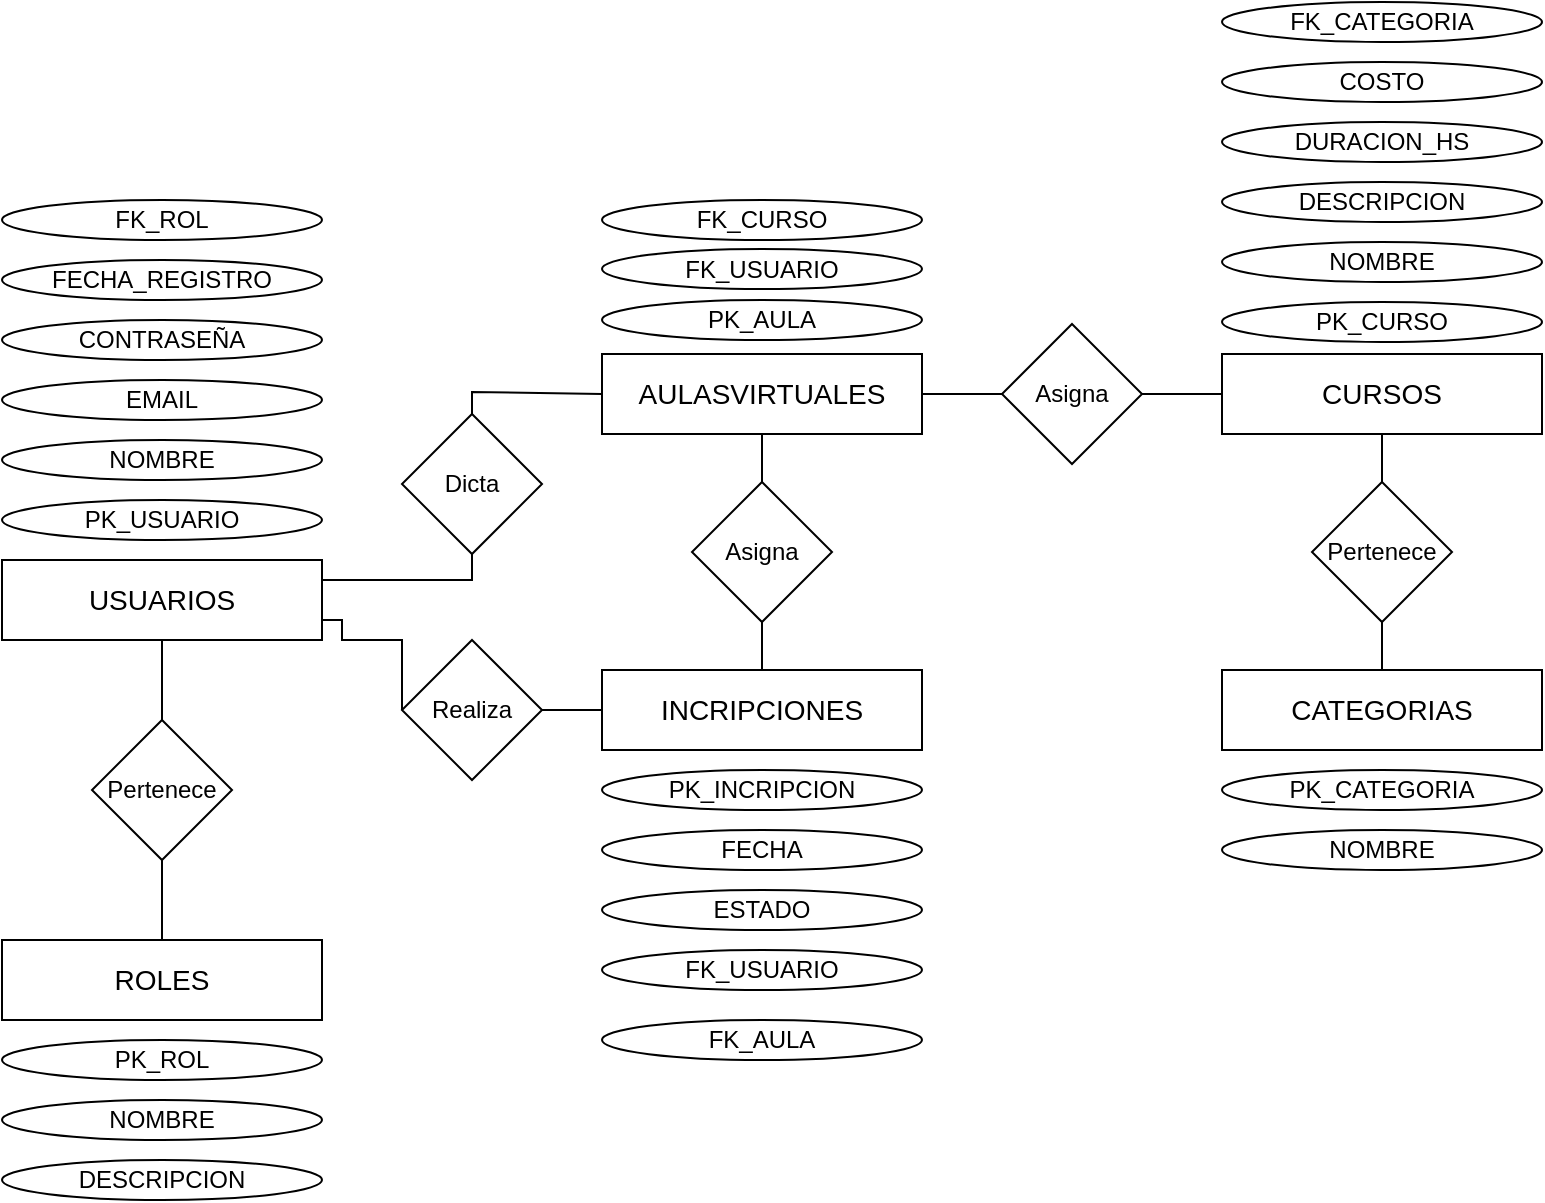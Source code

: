 <mxfile version="24.8.0">
  <diagram name="Página-1" id="9a275r4qv3ik05h2t5Ud">
    <mxGraphModel dx="934" dy="1704" grid="1" gridSize="10" guides="1" tooltips="1" connect="1" arrows="1" fold="1" page="1" pageScale="1" pageWidth="827" pageHeight="1169" math="0" shadow="0">
      <root>
        <mxCell id="0" />
        <mxCell id="1" parent="0" />
        <mxCell id="twbi2xWV4dYVUT5mhdAC-1" value="&lt;font style=&quot;font-size: 14px;&quot;&gt;USUARIOS&lt;/font&gt;" style="rounded=0;whiteSpace=wrap;html=1;" parent="1" vertex="1">
          <mxGeometry x="20" y="220" width="160" height="40" as="geometry" />
        </mxCell>
        <mxCell id="fl2NYGMa0zHFTZ681w7x-1" value="&lt;font style=&quot;font-size: 14px;&quot;&gt;CURSOS&lt;/font&gt;" style="rounded=0;whiteSpace=wrap;html=1;" parent="1" vertex="1">
          <mxGeometry x="630" y="117" width="160" height="40" as="geometry" />
        </mxCell>
        <mxCell id="fl2NYGMa0zHFTZ681w7x-2" value="&lt;font style=&quot;font-size: 14px;&quot;&gt;INCRIPCIONES&lt;/font&gt;" style="rounded=0;whiteSpace=wrap;html=1;" parent="1" vertex="1">
          <mxGeometry x="320" y="275" width="160" height="40" as="geometry" />
        </mxCell>
        <mxCell id="fl2NYGMa0zHFTZ681w7x-3" value="&lt;font style=&quot;font-size: 14px;&quot;&gt;CATEGORIAS&lt;/font&gt;" style="rounded=0;whiteSpace=wrap;html=1;" parent="1" vertex="1">
          <mxGeometry x="630" y="275" width="160" height="40" as="geometry" />
        </mxCell>
        <mxCell id="fl2NYGMa0zHFTZ681w7x-4" value="&lt;font style=&quot;font-size: 14px;&quot;&gt;ROLES&lt;/font&gt;" style="rounded=0;whiteSpace=wrap;html=1;" parent="1" vertex="1">
          <mxGeometry x="20" y="410" width="160" height="40" as="geometry" />
        </mxCell>
        <mxCell id="Gb4qwzsyq6n0iIfKKvHN-1" value="PK_ROL" style="ellipse;whiteSpace=wrap;html=1;" vertex="1" parent="1">
          <mxGeometry x="20" y="460" width="160" height="20" as="geometry" />
        </mxCell>
        <mxCell id="Gb4qwzsyq6n0iIfKKvHN-2" value="PK_USUARIO" style="ellipse;whiteSpace=wrap;html=1;" vertex="1" parent="1">
          <mxGeometry x="20" y="190" width="160" height="20" as="geometry" />
        </mxCell>
        <mxCell id="Gb4qwzsyq6n0iIfKKvHN-3" value="PK_INCRIPCION" style="ellipse;whiteSpace=wrap;html=1;" vertex="1" parent="1">
          <mxGeometry x="320" y="325" width="160" height="20" as="geometry" />
        </mxCell>
        <mxCell id="Gb4qwzsyq6n0iIfKKvHN-4" value="PK_CURSO" style="ellipse;whiteSpace=wrap;html=1;" vertex="1" parent="1">
          <mxGeometry x="630" y="91" width="160" height="20" as="geometry" />
        </mxCell>
        <mxCell id="Gb4qwzsyq6n0iIfKKvHN-5" value="PK_CATEGORIA" style="ellipse;whiteSpace=wrap;html=1;" vertex="1" parent="1">
          <mxGeometry x="630" y="325" width="160" height="20" as="geometry" />
        </mxCell>
        <mxCell id="Gb4qwzsyq6n0iIfKKvHN-6" value="Pertenece" style="rhombus;whiteSpace=wrap;html=1;" vertex="1" parent="1">
          <mxGeometry x="65" y="300" width="70" height="70" as="geometry" />
        </mxCell>
        <mxCell id="Gb4qwzsyq6n0iIfKKvHN-10" value="" style="endArrow=none;html=1;rounded=0;exitX=0.5;exitY=0;exitDx=0;exitDy=0;entryX=0.5;entryY=1;entryDx=0;entryDy=0;" edge="1" parent="1" source="fl2NYGMa0zHFTZ681w7x-4" target="Gb4qwzsyq6n0iIfKKvHN-6">
          <mxGeometry width="50" height="50" relative="1" as="geometry">
            <mxPoint x="290" y="410" as="sourcePoint" />
            <mxPoint x="340" y="360" as="targetPoint" />
          </mxGeometry>
        </mxCell>
        <mxCell id="Gb4qwzsyq6n0iIfKKvHN-11" value="" style="endArrow=none;html=1;rounded=0;exitX=0.5;exitY=0;exitDx=0;exitDy=0;entryX=0.5;entryY=1;entryDx=0;entryDy=0;" edge="1" parent="1" source="Gb4qwzsyq6n0iIfKKvHN-6" target="twbi2xWV4dYVUT5mhdAC-1">
          <mxGeometry width="50" height="50" relative="1" as="geometry">
            <mxPoint x="300" y="420" as="sourcePoint" />
            <mxPoint x="350" y="370" as="targetPoint" />
          </mxGeometry>
        </mxCell>
        <mxCell id="Gb4qwzsyq6n0iIfKKvHN-12" value="" style="endArrow=none;html=1;rounded=0;entryX=0;entryY=0.5;entryDx=0;entryDy=0;exitX=1;exitY=0.75;exitDx=0;exitDy=0;" edge="1" parent="1" source="twbi2xWV4dYVUT5mhdAC-1" target="Gb4qwzsyq6n0iIfKKvHN-18">
          <mxGeometry width="50" height="50" relative="1" as="geometry">
            <mxPoint x="220" y="230" as="sourcePoint" />
            <mxPoint x="224" y="240" as="targetPoint" />
            <Array as="points">
              <mxPoint x="190" y="250" />
              <mxPoint x="190" y="260" />
              <mxPoint x="220" y="260" />
            </Array>
          </mxGeometry>
        </mxCell>
        <mxCell id="Gb4qwzsyq6n0iIfKKvHN-13" value="" style="endArrow=none;html=1;rounded=0;exitX=1;exitY=0.5;exitDx=0;exitDy=0;entryX=0;entryY=0.5;entryDx=0;entryDy=0;" edge="1" parent="1" source="Gb4qwzsyq6n0iIfKKvHN-18" target="fl2NYGMa0zHFTZ681w7x-2">
          <mxGeometry width="50" height="50" relative="1" as="geometry">
            <mxPoint x="264.0" y="295" as="sourcePoint" />
            <mxPoint x="374" y="445" as="targetPoint" />
          </mxGeometry>
        </mxCell>
        <mxCell id="Gb4qwzsyq6n0iIfKKvHN-18" value="Realiza" style="rhombus;whiteSpace=wrap;html=1;" vertex="1" parent="1">
          <mxGeometry x="220" y="260" width="70" height="70" as="geometry" />
        </mxCell>
        <mxCell id="Gb4qwzsyq6n0iIfKKvHN-20" value="Pertenece" style="rhombus;whiteSpace=wrap;html=1;" vertex="1" parent="1">
          <mxGeometry x="675" y="181" width="70" height="70" as="geometry" />
        </mxCell>
        <mxCell id="Gb4qwzsyq6n0iIfKKvHN-22" value="NOMBRE" style="ellipse;whiteSpace=wrap;html=1;" vertex="1" parent="1">
          <mxGeometry x="20" y="490" width="160" height="20" as="geometry" />
        </mxCell>
        <mxCell id="Gb4qwzsyq6n0iIfKKvHN-23" value="DESCRIPCION" style="ellipse;whiteSpace=wrap;html=1;" vertex="1" parent="1">
          <mxGeometry x="20" y="520" width="160" height="20" as="geometry" />
        </mxCell>
        <mxCell id="Gb4qwzsyq6n0iIfKKvHN-24" value="NOMBRE" style="ellipse;whiteSpace=wrap;html=1;" vertex="1" parent="1">
          <mxGeometry x="630" y="355" width="160" height="20" as="geometry" />
        </mxCell>
        <mxCell id="Gb4qwzsyq6n0iIfKKvHN-25" value="ESTADO" style="ellipse;whiteSpace=wrap;html=1;" vertex="1" parent="1">
          <mxGeometry x="320" y="385" width="160" height="20" as="geometry" />
        </mxCell>
        <mxCell id="Gb4qwzsyq6n0iIfKKvHN-26" value="FECHA" style="ellipse;whiteSpace=wrap;html=1;" vertex="1" parent="1">
          <mxGeometry x="320" y="355" width="160" height="20" as="geometry" />
        </mxCell>
        <mxCell id="Gb4qwzsyq6n0iIfKKvHN-27" value="FK_USUARIO" style="ellipse;whiteSpace=wrap;html=1;" vertex="1" parent="1">
          <mxGeometry x="320" y="415" width="160" height="20" as="geometry" />
        </mxCell>
        <mxCell id="Gb4qwzsyq6n0iIfKKvHN-29" value="NOMBRE" style="ellipse;whiteSpace=wrap;html=1;" vertex="1" parent="1">
          <mxGeometry x="630" y="61" width="160" height="20" as="geometry" />
        </mxCell>
        <mxCell id="Gb4qwzsyq6n0iIfKKvHN-30" value="DESCRIPCION" style="ellipse;whiteSpace=wrap;html=1;" vertex="1" parent="1">
          <mxGeometry x="630" y="31" width="160" height="20" as="geometry" />
        </mxCell>
        <mxCell id="Gb4qwzsyq6n0iIfKKvHN-31" value="DURACION_HS" style="ellipse;whiteSpace=wrap;html=1;" vertex="1" parent="1">
          <mxGeometry x="630" y="1" width="160" height="20" as="geometry" />
        </mxCell>
        <mxCell id="Gb4qwzsyq6n0iIfKKvHN-32" value="COSTO" style="ellipse;whiteSpace=wrap;html=1;" vertex="1" parent="1">
          <mxGeometry x="630" y="-29" width="160" height="20" as="geometry" />
        </mxCell>
        <mxCell id="Gb4qwzsyq6n0iIfKKvHN-33" value="FK_CATEGORIA" style="ellipse;whiteSpace=wrap;html=1;" vertex="1" parent="1">
          <mxGeometry x="630" y="-59" width="160" height="20" as="geometry" />
        </mxCell>
        <mxCell id="Gb4qwzsyq6n0iIfKKvHN-34" value="NOMBRE" style="ellipse;whiteSpace=wrap;html=1;" vertex="1" parent="1">
          <mxGeometry x="20" y="160" width="160" height="20" as="geometry" />
        </mxCell>
        <mxCell id="Gb4qwzsyq6n0iIfKKvHN-35" value="EMAIL" style="ellipse;whiteSpace=wrap;html=1;" vertex="1" parent="1">
          <mxGeometry x="20" y="130" width="160" height="20" as="geometry" />
        </mxCell>
        <mxCell id="Gb4qwzsyq6n0iIfKKvHN-36" value="CONTRASEÑA" style="ellipse;whiteSpace=wrap;html=1;" vertex="1" parent="1">
          <mxGeometry x="20" y="100" width="160" height="20" as="geometry" />
        </mxCell>
        <mxCell id="Gb4qwzsyq6n0iIfKKvHN-37" value="FECHA_REGISTRO" style="ellipse;whiteSpace=wrap;html=1;" vertex="1" parent="1">
          <mxGeometry x="20" y="70" width="160" height="20" as="geometry" />
        </mxCell>
        <mxCell id="Gb4qwzsyq6n0iIfKKvHN-38" value="FK_ROL" style="ellipse;whiteSpace=wrap;html=1;" vertex="1" parent="1">
          <mxGeometry x="20" y="40" width="160" height="20" as="geometry" />
        </mxCell>
        <mxCell id="Gb4qwzsyq6n0iIfKKvHN-42" value="Dicta" style="rhombus;whiteSpace=wrap;html=1;" vertex="1" parent="1">
          <mxGeometry x="220" y="147" width="70" height="70" as="geometry" />
        </mxCell>
        <mxCell id="Gb4qwzsyq6n0iIfKKvHN-45" value="" style="endArrow=none;html=1;rounded=0;exitX=0.5;exitY=0;exitDx=0;exitDy=0;entryX=0;entryY=0.5;entryDx=0;entryDy=0;" edge="1" parent="1" source="Gb4qwzsyq6n0iIfKKvHN-42" target="Gb4qwzsyq6n0iIfKKvHN-50">
          <mxGeometry width="50" height="50" relative="1" as="geometry">
            <mxPoint x="240" y="100" as="sourcePoint" />
            <mxPoint x="300" y="136" as="targetPoint" />
            <Array as="points">
              <mxPoint x="255" y="136" />
            </Array>
          </mxGeometry>
        </mxCell>
        <mxCell id="Gb4qwzsyq6n0iIfKKvHN-46" value="" style="endArrow=none;html=1;rounded=0;exitX=1;exitY=0.25;exitDx=0;exitDy=0;entryX=0.5;entryY=1;entryDx=0;entryDy=0;" edge="1" parent="1" source="twbi2xWV4dYVUT5mhdAC-1" target="Gb4qwzsyq6n0iIfKKvHN-42">
          <mxGeometry width="50" height="50" relative="1" as="geometry">
            <mxPoint x="300" y="305" as="sourcePoint" />
            <mxPoint x="290" y="240" as="targetPoint" />
            <Array as="points">
              <mxPoint x="255" y="230" />
            </Array>
          </mxGeometry>
        </mxCell>
        <mxCell id="Gb4qwzsyq6n0iIfKKvHN-48" value="FK_AULA" style="ellipse;whiteSpace=wrap;html=1;" vertex="1" parent="1">
          <mxGeometry x="320" y="450" width="160" height="20" as="geometry" />
        </mxCell>
        <mxCell id="Gb4qwzsyq6n0iIfKKvHN-50" value="&lt;font style=&quot;font-size: 14px;&quot;&gt;AULASVIRTUALES&lt;/font&gt;" style="rounded=0;whiteSpace=wrap;html=1;" vertex="1" parent="1">
          <mxGeometry x="320" y="117" width="160" height="40" as="geometry" />
        </mxCell>
        <mxCell id="Gb4qwzsyq6n0iIfKKvHN-51" value="Asigna" style="rhombus;whiteSpace=wrap;html=1;" vertex="1" parent="1">
          <mxGeometry x="365" y="181" width="70" height="70" as="geometry" />
        </mxCell>
        <mxCell id="Gb4qwzsyq6n0iIfKKvHN-52" value="" style="endArrow=none;html=1;rounded=0;exitX=0.5;exitY=1;exitDx=0;exitDy=0;entryX=0.5;entryY=0;entryDx=0;entryDy=0;" edge="1" parent="1" source="Gb4qwzsyq6n0iIfKKvHN-51" target="fl2NYGMa0zHFTZ681w7x-2">
          <mxGeometry width="50" height="50" relative="1" as="geometry">
            <mxPoint x="300" y="305" as="sourcePoint" />
            <mxPoint x="330" y="305" as="targetPoint" />
          </mxGeometry>
        </mxCell>
        <mxCell id="Gb4qwzsyq6n0iIfKKvHN-53" value="" style="endArrow=none;html=1;rounded=0;exitX=0.5;exitY=1;exitDx=0;exitDy=0;entryX=0.5;entryY=0;entryDx=0;entryDy=0;" edge="1" parent="1" source="Gb4qwzsyq6n0iIfKKvHN-50" target="Gb4qwzsyq6n0iIfKKvHN-51">
          <mxGeometry width="50" height="50" relative="1" as="geometry">
            <mxPoint x="410" y="260" as="sourcePoint" />
            <mxPoint x="410" y="285" as="targetPoint" />
          </mxGeometry>
        </mxCell>
        <mxCell id="Gb4qwzsyq6n0iIfKKvHN-54" value="PK_AULA" style="ellipse;whiteSpace=wrap;html=1;" vertex="1" parent="1">
          <mxGeometry x="320" y="90" width="160" height="20" as="geometry" />
        </mxCell>
        <mxCell id="Gb4qwzsyq6n0iIfKKvHN-55" value="FK_USUARIO" style="ellipse;whiteSpace=wrap;html=1;" vertex="1" parent="1">
          <mxGeometry x="320" y="64.5" width="160" height="20" as="geometry" />
        </mxCell>
        <mxCell id="Gb4qwzsyq6n0iIfKKvHN-56" value="FK_CURSO" style="ellipse;whiteSpace=wrap;html=1;" vertex="1" parent="1">
          <mxGeometry x="320" y="40" width="160" height="20" as="geometry" />
        </mxCell>
        <mxCell id="Gb4qwzsyq6n0iIfKKvHN-57" value="Asigna" style="rhombus;whiteSpace=wrap;html=1;" vertex="1" parent="1">
          <mxGeometry x="520" y="102" width="70" height="70" as="geometry" />
        </mxCell>
        <mxCell id="Gb4qwzsyq6n0iIfKKvHN-58" value="" style="endArrow=none;html=1;rounded=0;exitX=0;exitY=0.5;exitDx=0;exitDy=0;entryX=1;entryY=0.5;entryDx=0;entryDy=0;" edge="1" parent="1" source="Gb4qwzsyq6n0iIfKKvHN-57" target="Gb4qwzsyq6n0iIfKKvHN-50">
          <mxGeometry width="50" height="50" relative="1" as="geometry">
            <mxPoint x="410" y="167" as="sourcePoint" />
            <mxPoint x="410" y="191" as="targetPoint" />
          </mxGeometry>
        </mxCell>
        <mxCell id="Gb4qwzsyq6n0iIfKKvHN-59" value="" style="endArrow=none;html=1;rounded=0;exitX=1;exitY=0.5;exitDx=0;exitDy=0;entryX=0;entryY=0.5;entryDx=0;entryDy=0;" edge="1" parent="1" source="Gb4qwzsyq6n0iIfKKvHN-57" target="fl2NYGMa0zHFTZ681w7x-1">
          <mxGeometry width="50" height="50" relative="1" as="geometry">
            <mxPoint x="530" y="150" as="sourcePoint" />
            <mxPoint x="490" y="147" as="targetPoint" />
          </mxGeometry>
        </mxCell>
        <mxCell id="Gb4qwzsyq6n0iIfKKvHN-60" value="" style="endArrow=none;html=1;rounded=0;exitX=0.5;exitY=1;exitDx=0;exitDy=0;entryX=0.5;entryY=0;entryDx=0;entryDy=0;" edge="1" parent="1" source="fl2NYGMa0zHFTZ681w7x-1" target="Gb4qwzsyq6n0iIfKKvHN-20">
          <mxGeometry width="50" height="50" relative="1" as="geometry">
            <mxPoint x="600" y="147" as="sourcePoint" />
            <mxPoint x="640" y="147" as="targetPoint" />
          </mxGeometry>
        </mxCell>
        <mxCell id="Gb4qwzsyq6n0iIfKKvHN-61" value="" style="endArrow=none;html=1;rounded=0;exitX=0.5;exitY=1;exitDx=0;exitDy=0;entryX=0.5;entryY=0;entryDx=0;entryDy=0;" edge="1" parent="1" source="Gb4qwzsyq6n0iIfKKvHN-20" target="fl2NYGMa0zHFTZ681w7x-3">
          <mxGeometry width="50" height="50" relative="1" as="geometry">
            <mxPoint x="720" y="167" as="sourcePoint" />
            <mxPoint x="725" y="190" as="targetPoint" />
          </mxGeometry>
        </mxCell>
      </root>
    </mxGraphModel>
  </diagram>
</mxfile>
